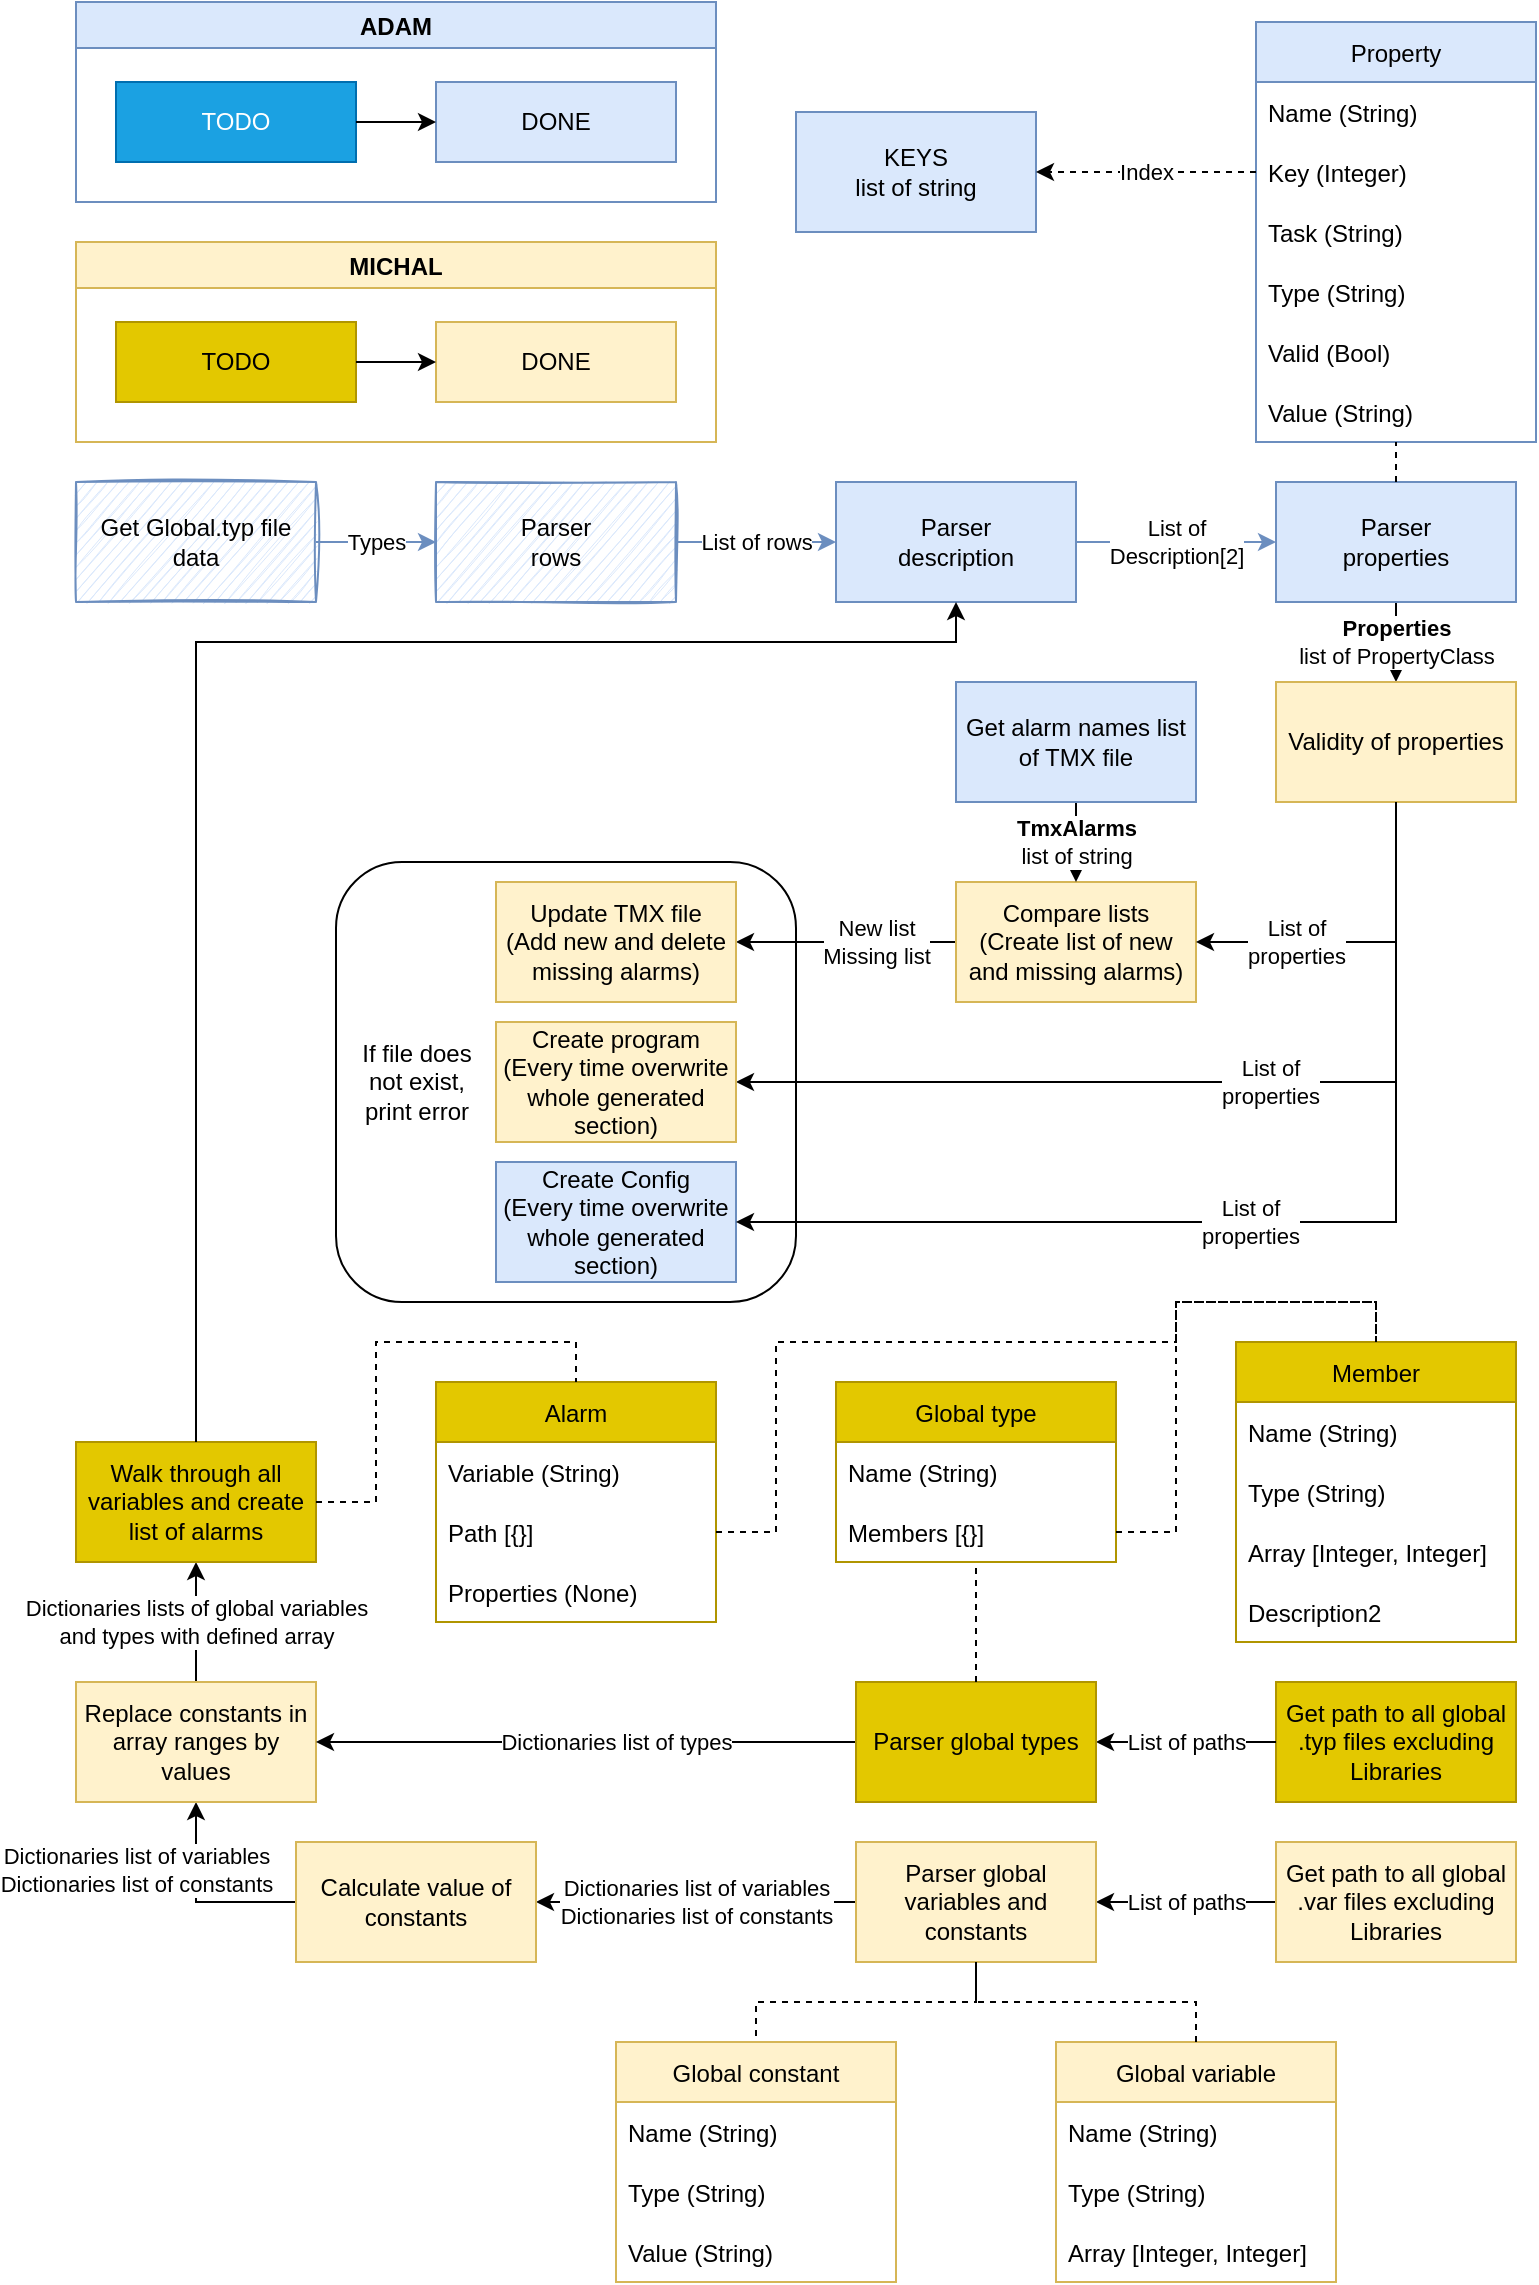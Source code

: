 <mxfile version="15.8.2" type="device"><diagram id="9NWAL7APkjzhfhenOMsG" name="Properties decoder"><mxGraphModel dx="1422" dy="762" grid="1" gridSize="10" guides="1" tooltips="1" connect="1" arrows="1" fold="1" page="1" pageScale="1" pageWidth="827" pageHeight="1169" math="0" shadow="0"><root><mxCell id="0"/><mxCell id="1" parent="0"/><mxCell id="HzwpLAhCbGpcK4hViFHr-84" value="" style="rounded=1;whiteSpace=wrap;html=1;labelBackgroundColor=none;" parent="1" vertex="1"><mxGeometry x="170" y="440" width="230" height="220" as="geometry"/></mxCell><mxCell id="HzwpLAhCbGpcK4hViFHr-85" value="Property" style="swimlane;fontStyle=0;childLayout=stackLayout;horizontal=1;startSize=30;horizontalStack=0;resizeParent=1;resizeParentMax=0;resizeLast=0;collapsible=1;marginBottom=0;fillColor=#dae8fc;strokeColor=#6c8ebf;" parent="1" vertex="1"><mxGeometry x="630" y="20" width="140" height="210" as="geometry"/></mxCell><mxCell id="HzwpLAhCbGpcK4hViFHr-115" value="Name (String)" style="text;strokeColor=none;fillColor=none;align=left;verticalAlign=middle;spacingLeft=4;spacingRight=4;overflow=hidden;points=[[0,0.5],[1,0.5]];portConstraint=eastwest;rotatable=0;" parent="HzwpLAhCbGpcK4hViFHr-85" vertex="1"><mxGeometry y="30" width="140" height="30" as="geometry"/></mxCell><mxCell id="HzwpLAhCbGpcK4hViFHr-86" value="Key (Integer)" style="text;strokeColor=none;fillColor=none;align=left;verticalAlign=middle;spacingLeft=4;spacingRight=4;overflow=hidden;points=[[0,0.5],[1,0.5]];portConstraint=eastwest;rotatable=0;" parent="HzwpLAhCbGpcK4hViFHr-85" vertex="1"><mxGeometry y="60" width="140" height="30" as="geometry"/></mxCell><mxCell id="HzwpLAhCbGpcK4hViFHr-89" value="Task (String)" style="text;strokeColor=none;fillColor=none;align=left;verticalAlign=middle;spacingLeft=4;spacingRight=4;overflow=hidden;points=[[0,0.5],[1,0.5]];portConstraint=eastwest;rotatable=0;" parent="HzwpLAhCbGpcK4hViFHr-85" vertex="1"><mxGeometry y="90" width="140" height="30" as="geometry"/></mxCell><mxCell id="HzwpLAhCbGpcK4hViFHr-116" value="Type (String)" style="text;strokeColor=none;fillColor=none;align=left;verticalAlign=middle;spacingLeft=4;spacingRight=4;overflow=hidden;points=[[0,0.5],[1,0.5]];portConstraint=eastwest;rotatable=0;" parent="HzwpLAhCbGpcK4hViFHr-85" vertex="1"><mxGeometry y="120" width="140" height="30" as="geometry"/></mxCell><mxCell id="HzwpLAhCbGpcK4hViFHr-87" value="Valid (Bool)" style="text;strokeColor=none;fillColor=none;align=left;verticalAlign=middle;spacingLeft=4;spacingRight=4;overflow=hidden;points=[[0,0.5],[1,0.5]];portConstraint=eastwest;rotatable=0;" parent="HzwpLAhCbGpcK4hViFHr-85" vertex="1"><mxGeometry y="150" width="140" height="30" as="geometry"/></mxCell><mxCell id="HzwpLAhCbGpcK4hViFHr-88" value="Value (String)" style="text;strokeColor=none;fillColor=none;align=left;verticalAlign=middle;spacingLeft=4;spacingRight=4;overflow=hidden;points=[[0,0.5],[1,0.5]];portConstraint=eastwest;rotatable=0;" parent="HzwpLAhCbGpcK4hViFHr-85" vertex="1"><mxGeometry y="180" width="140" height="30" as="geometry"/></mxCell><mxCell id="HzwpLAhCbGpcK4hViFHr-90" value="List of &lt;br&gt;Description[2]" style="edgeStyle=orthogonalEdgeStyle;rounded=0;orthogonalLoop=1;jettySize=auto;html=1;entryX=0;entryY=0.5;entryDx=0;entryDy=0;fillColor=#dae8fc;strokeColor=#6c8ebf;" parent="1" source="HzwpLAhCbGpcK4hViFHr-91" target="HzwpLAhCbGpcK4hViFHr-95" edge="1"><mxGeometry relative="1" as="geometry"><mxPoint x="594.0" y="295" as="targetPoint"/></mxGeometry></mxCell><mxCell id="HzwpLAhCbGpcK4hViFHr-91" value="Parser&lt;br&gt;description" style="rounded=0;whiteSpace=wrap;html=1;fillColor=#dae8fc;strokeColor=#6c8ebf;" parent="1" vertex="1"><mxGeometry x="420" y="250" width="120" height="60" as="geometry"/></mxCell><mxCell id="HzwpLAhCbGpcK4hViFHr-92" value="List of rows" style="edgeStyle=orthogonalEdgeStyle;rounded=0;orthogonalLoop=1;jettySize=auto;html=1;exitX=1;exitY=0.5;exitDx=0;exitDy=0;fillColor=#dae8fc;strokeColor=#6c8ebf;" parent="1" source="HzwpLAhCbGpcK4hViFHr-93" target="HzwpLAhCbGpcK4hViFHr-91" edge="1"><mxGeometry relative="1" as="geometry"><mxPoint x="450" y="280" as="sourcePoint"/></mxGeometry></mxCell><mxCell id="HzwpLAhCbGpcK4hViFHr-93" value="Parser&lt;br&gt;rows" style="rounded=0;whiteSpace=wrap;html=1;fillColor=#dae8fc;strokeColor=#6c8ebf;gradientDirection=west;glass=0;shadow=0;sketch=1;" parent="1" vertex="1"><mxGeometry x="220" y="250" width="120" height="60" as="geometry"/></mxCell><mxCell id="HzwpLAhCbGpcK4hViFHr-94" value="&lt;b&gt;Properties&lt;/b&gt;&lt;br&gt;list of PropertyClass" style="edgeStyle=orthogonalEdgeStyle;rounded=0;orthogonalLoop=1;jettySize=auto;html=1;exitX=0.5;exitY=1;exitDx=0;exitDy=0;" parent="1" source="HzwpLAhCbGpcK4hViFHr-95" target="HzwpLAhCbGpcK4hViFHr-98" edge="1"><mxGeometry relative="1" as="geometry"/></mxCell><mxCell id="HzwpLAhCbGpcK4hViFHr-95" value="Parser&lt;br&gt;properties" style="rounded=0;whiteSpace=wrap;html=1;fillColor=#dae8fc;strokeColor=#6c8ebf;" parent="1" vertex="1"><mxGeometry x="640" y="250" width="120" height="60" as="geometry"/></mxCell><mxCell id="HzwpLAhCbGpcK4hViFHr-96" value="" style="endArrow=none;dashed=1;html=1;rounded=0;exitX=0.5;exitY=0;exitDx=0;exitDy=0;" parent="1" source="HzwpLAhCbGpcK4hViFHr-95" target="HzwpLAhCbGpcK4hViFHr-85" edge="1"><mxGeometry width="50" height="50" relative="1" as="geometry"><mxPoint x="640" y="340" as="sourcePoint"/><mxPoint x="530" y="240" as="targetPoint"/></mxGeometry></mxCell><mxCell id="HzwpLAhCbGpcK4hViFHr-97" value="List of&lt;br&gt;properties" style="edgeStyle=orthogonalEdgeStyle;rounded=0;orthogonalLoop=1;jettySize=auto;html=1;entryX=1;entryY=0.5;entryDx=0;entryDy=0;" parent="1" source="HzwpLAhCbGpcK4hViFHr-98" target="HzwpLAhCbGpcK4hViFHr-101" edge="1"><mxGeometry x="-0.137" relative="1" as="geometry"><mxPoint x="700" y="540" as="targetPoint"/><Array as="points"><mxPoint x="700" y="550"/></Array><mxPoint as="offset"/></mxGeometry></mxCell><mxCell id="HzwpLAhCbGpcK4hViFHr-98" value="Validity&amp;nbsp;of properties" style="rounded=0;whiteSpace=wrap;html=1;fillColor=#fff2cc;strokeColor=#d6b656;" parent="1" vertex="1"><mxGeometry x="640" y="350" width="120" height="60" as="geometry"/></mxCell><mxCell id="HzwpLAhCbGpcK4hViFHr-99" value="KEYS&lt;br&gt;list of string" style="rounded=0;whiteSpace=wrap;html=1;fillColor=#dae8fc;strokeColor=#6c8ebf;" parent="1" vertex="1"><mxGeometry x="400" y="65" width="120" height="60" as="geometry"/></mxCell><mxCell id="HzwpLAhCbGpcK4hViFHr-100" value="Index" style="edgeStyle=orthogonalEdgeStyle;rounded=0;orthogonalLoop=1;jettySize=auto;html=1;exitX=0;exitY=0.5;exitDx=0;exitDy=0;entryX=1;entryY=0.5;entryDx=0;entryDy=0;dashed=1;" parent="1" source="HzwpLAhCbGpcK4hViFHr-86" target="HzwpLAhCbGpcK4hViFHr-99" edge="1"><mxGeometry relative="1" as="geometry"/></mxCell><mxCell id="HzwpLAhCbGpcK4hViFHr-101" value="Create program&lt;br&gt;(Every time overwrite whole generated section)" style="whiteSpace=wrap;html=1;rounded=0;fillColor=#fff2cc;strokeColor=#d6b656;" parent="1" vertex="1"><mxGeometry x="250" y="520" width="120" height="60" as="geometry"/></mxCell><mxCell id="HzwpLAhCbGpcK4hViFHr-102" value="Create Config&lt;br&gt;(Every time overwrite whole generated section)" style="whiteSpace=wrap;html=1;rounded=0;fillColor=#dae8fc;strokeColor=#6c8ebf;" parent="1" vertex="1"><mxGeometry x="250" y="590" width="120" height="60" as="geometry"/></mxCell><mxCell id="HzwpLAhCbGpcK4hViFHr-103" value="Types" style="edgeStyle=orthogonalEdgeStyle;rounded=0;orthogonalLoop=1;jettySize=auto;html=1;entryX=0;entryY=0.5;entryDx=0;entryDy=0;fillColor=#dae8fc;strokeColor=#6c8ebf;" parent="1" source="HzwpLAhCbGpcK4hViFHr-104" target="HzwpLAhCbGpcK4hViFHr-93" edge="1"><mxGeometry relative="1" as="geometry"/></mxCell><mxCell id="HzwpLAhCbGpcK4hViFHr-104" value="Get Global.typ file data" style="rounded=0;whiteSpace=wrap;html=1;fillColor=#dae8fc;strokeColor=#6c8ebf;gradientDirection=west;glass=0;shadow=0;sketch=1;" parent="1" vertex="1"><mxGeometry x="40" y="250" width="120" height="60" as="geometry"/></mxCell><mxCell id="HzwpLAhCbGpcK4hViFHr-105" value="List of&lt;br&gt;properties" style="edgeStyle=orthogonalEdgeStyle;rounded=0;orthogonalLoop=1;jettySize=auto;html=1;entryX=1;entryY=0.5;entryDx=0;entryDy=0;exitX=0.5;exitY=1;exitDx=0;exitDy=0;" parent="1" source="HzwpLAhCbGpcK4hViFHr-98" target="HzwpLAhCbGpcK4hViFHr-102" edge="1"><mxGeometry x="0.049" relative="1" as="geometry"><mxPoint x="710" y="490" as="sourcePoint"/><mxPoint x="570" y="560" as="targetPoint"/><Array as="points"><mxPoint x="700" y="620"/></Array><mxPoint as="offset"/></mxGeometry></mxCell><mxCell id="HzwpLAhCbGpcK4hViFHr-108" value="New list&lt;br&gt;Missing list" style="edgeStyle=orthogonalEdgeStyle;rounded=0;orthogonalLoop=1;jettySize=auto;html=1;" parent="1" source="HzwpLAhCbGpcK4hViFHr-109" target="HzwpLAhCbGpcK4hViFHr-114" edge="1"><mxGeometry x="-0.273" relative="1" as="geometry"><mxPoint as="offset"/><Array as="points"><mxPoint x="410" y="480"/><mxPoint x="410" y="480"/></Array></mxGeometry></mxCell><mxCell id="HzwpLAhCbGpcK4hViFHr-109" value="Compare lists&lt;br&gt;(Create list of new and missing alarms)" style="rounded=0;whiteSpace=wrap;html=1;fillColor=#fff2cc;strokeColor=#d6b656;" parent="1" vertex="1"><mxGeometry x="480" y="450" width="120" height="60" as="geometry"/></mxCell><mxCell id="HzwpLAhCbGpcK4hViFHr-110" value="&lt;b&gt;TmxAlarms&lt;br&gt;&lt;/b&gt;list of string" style="edgeStyle=orthogonalEdgeStyle;rounded=0;orthogonalLoop=1;jettySize=auto;html=1;" parent="1" source="HzwpLAhCbGpcK4hViFHr-111" target="HzwpLAhCbGpcK4hViFHr-109" edge="1"><mxGeometry relative="1" as="geometry"/></mxCell><mxCell id="HzwpLAhCbGpcK4hViFHr-111" value="Get alarm names list of TMX file" style="rounded=0;whiteSpace=wrap;html=1;fillColor=#dae8fc;strokeColor=#6c8ebf;" parent="1" vertex="1"><mxGeometry x="480" y="350" width="120" height="60" as="geometry"/></mxCell><mxCell id="HzwpLAhCbGpcK4hViFHr-112" value="List of&lt;br&gt;properties" style="edgeStyle=orthogonalEdgeStyle;rounded=0;orthogonalLoop=1;jettySize=auto;html=1;entryX=1;entryY=0.5;entryDx=0;entryDy=0;exitX=0.5;exitY=1;exitDx=0;exitDy=0;" parent="1" source="HzwpLAhCbGpcK4hViFHr-98" target="HzwpLAhCbGpcK4hViFHr-109" edge="1"><mxGeometry x="0.412" relative="1" as="geometry"><mxPoint x="710" y="440" as="sourcePoint"/><mxPoint x="550" y="610" as="targetPoint"/><Array as="points"><mxPoint x="700" y="480"/></Array><mxPoint as="offset"/></mxGeometry></mxCell><mxCell id="HzwpLAhCbGpcK4hViFHr-113" value="If file does&lt;br&gt;not exist,&lt;br&gt;print error" style="text;html=1;align=center;verticalAlign=middle;resizable=0;points=[];autosize=1;strokeColor=none;fillColor=none;" parent="1" vertex="1"><mxGeometry x="175" y="525" width="70" height="50" as="geometry"/></mxCell><mxCell id="HzwpLAhCbGpcK4hViFHr-114" value="Update TMX file&lt;br&gt;(Add new and delete missing alarms)" style="rounded=0;whiteSpace=wrap;html=1;fillColor=#fff2cc;strokeColor=#d6b656;" parent="1" vertex="1"><mxGeometry x="250" y="450" width="120" height="60" as="geometry"/></mxCell><mxCell id="QvO_6JArTD7BzE3vEbCa-9" value="ADAM" style="swimlane;fillColor=#dae8fc;strokeColor=#6c8ebf;" parent="1" vertex="1"><mxGeometry x="40" y="10" width="320" height="100" as="geometry"/></mxCell><mxCell id="HzwpLAhCbGpcK4hViFHr-106" value="TODO" style="rounded=0;whiteSpace=wrap;html=1;fillColor=#1ba1e2;strokeColor=#006EAF;fontColor=#ffffff;" parent="QvO_6JArTD7BzE3vEbCa-9" vertex="1"><mxGeometry x="20" y="40" width="120" height="40" as="geometry"/></mxCell><mxCell id="QvO_6JArTD7BzE3vEbCa-3" value="DONE" style="rounded=0;whiteSpace=wrap;html=1;fillColor=#dae8fc;strokeColor=#6c8ebf;" parent="QvO_6JArTD7BzE3vEbCa-9" vertex="1"><mxGeometry x="180" y="40" width="120" height="40" as="geometry"/></mxCell><mxCell id="QvO_6JArTD7BzE3vEbCa-2" value="" style="edgeStyle=orthogonalEdgeStyle;rounded=0;orthogonalLoop=1;jettySize=auto;html=1;entryX=0;entryY=0.5;entryDx=0;entryDy=0;" parent="QvO_6JArTD7BzE3vEbCa-9" source="HzwpLAhCbGpcK4hViFHr-106" target="QvO_6JArTD7BzE3vEbCa-3" edge="1"><mxGeometry relative="1" as="geometry"><mxPoint x="-210" y="10" as="targetPoint"/></mxGeometry></mxCell><mxCell id="QvO_6JArTD7BzE3vEbCa-10" value="MICHAL" style="swimlane;fillColor=#fff2cc;strokeColor=#d6b656;" parent="1" vertex="1"><mxGeometry x="40" y="130" width="320" height="100" as="geometry"><mxRectangle x="50" y="280" width="80" height="23" as="alternateBounds"/></mxGeometry></mxCell><mxCell id="QvO_6JArTD7BzE3vEbCa-11" value="TODO" style="rounded=0;whiteSpace=wrap;html=1;fillColor=#e3c800;strokeColor=#B09500;fontColor=#000000;" parent="QvO_6JArTD7BzE3vEbCa-10" vertex="1"><mxGeometry x="20" y="40" width="120" height="40" as="geometry"/></mxCell><mxCell id="QvO_6JArTD7BzE3vEbCa-12" value="DONE" style="rounded=0;whiteSpace=wrap;html=1;fillColor=#fff2cc;strokeColor=#d6b656;" parent="QvO_6JArTD7BzE3vEbCa-10" vertex="1"><mxGeometry x="180" y="40" width="120" height="40" as="geometry"/></mxCell><mxCell id="QvO_6JArTD7BzE3vEbCa-13" value="" style="edgeStyle=orthogonalEdgeStyle;rounded=0;orthogonalLoop=1;jettySize=auto;html=1;entryX=0;entryY=0.5;entryDx=0;entryDy=0;" parent="QvO_6JArTD7BzE3vEbCa-10" source="QvO_6JArTD7BzE3vEbCa-11" target="QvO_6JArTD7BzE3vEbCa-12" edge="1"><mxGeometry relative="1" as="geometry"><mxPoint x="-210" y="10" as="targetPoint"/></mxGeometry></mxCell><mxCell id="1fbnJ7_X0OleI06kqf7i-3" value="List of paths" style="edgeStyle=orthogonalEdgeStyle;rounded=0;orthogonalLoop=1;jettySize=auto;html=1;" edge="1" parent="1" source="1fbnJ7_X0OleI06kqf7i-1" target="1fbnJ7_X0OleI06kqf7i-2"><mxGeometry relative="1" as="geometry"/></mxCell><mxCell id="1fbnJ7_X0OleI06kqf7i-1" value="Get path to all global .var files excluding Libraries" style="rounded=0;whiteSpace=wrap;html=1;fillColor=#fff2cc;strokeColor=#d6b656;" vertex="1" parent="1"><mxGeometry x="640" y="930" width="120" height="60" as="geometry"/></mxCell><mxCell id="1fbnJ7_X0OleI06kqf7i-18" value="Dictionaries list of variables&lt;br&gt;Dictionaries list of constants" style="edgeStyle=orthogonalEdgeStyle;rounded=0;orthogonalLoop=1;jettySize=auto;html=1;" edge="1" parent="1" source="1fbnJ7_X0OleI06kqf7i-2" target="1fbnJ7_X0OleI06kqf7i-17"><mxGeometry relative="1" as="geometry"/></mxCell><mxCell id="1fbnJ7_X0OleI06kqf7i-2" value="Parser global variables and constants" style="whiteSpace=wrap;html=1;rounded=0;strokeColor=#d6b656;fillColor=#fff2cc;" vertex="1" parent="1"><mxGeometry x="430" y="930" width="120" height="60" as="geometry"/></mxCell><mxCell id="1fbnJ7_X0OleI06kqf7i-4" value="Global variable" style="swimlane;fontStyle=0;childLayout=stackLayout;horizontal=1;startSize=30;horizontalStack=0;resizeParent=1;resizeParentMax=0;resizeLast=0;collapsible=1;marginBottom=0;fillColor=#fff2cc;strokeColor=#d6b656;" vertex="1" parent="1"><mxGeometry x="530" y="1030" width="140" height="120" as="geometry"/></mxCell><mxCell id="1fbnJ7_X0OleI06kqf7i-5" value="Name (String)" style="text;strokeColor=none;fillColor=none;align=left;verticalAlign=middle;spacingLeft=4;spacingRight=4;overflow=hidden;points=[[0,0.5],[1,0.5]];portConstraint=eastwest;rotatable=0;" vertex="1" parent="1fbnJ7_X0OleI06kqf7i-4"><mxGeometry y="30" width="140" height="30" as="geometry"/></mxCell><mxCell id="1fbnJ7_X0OleI06kqf7i-8" value="Type (String)" style="text;strokeColor=none;fillColor=none;align=left;verticalAlign=middle;spacingLeft=4;spacingRight=4;overflow=hidden;points=[[0,0.5],[1,0.5]];portConstraint=eastwest;rotatable=0;" vertex="1" parent="1fbnJ7_X0OleI06kqf7i-4"><mxGeometry y="60" width="140" height="30" as="geometry"/></mxCell><mxCell id="1fbnJ7_X0OleI06kqf7i-9" value="Array [Integer, Integer]" style="text;strokeColor=none;fillColor=none;align=left;verticalAlign=middle;spacingLeft=4;spacingRight=4;overflow=hidden;points=[[0,0.5],[1,0.5]];portConstraint=eastwest;rotatable=0;" vertex="1" parent="1fbnJ7_X0OleI06kqf7i-4"><mxGeometry y="90" width="140" height="30" as="geometry"/></mxCell><mxCell id="1fbnJ7_X0OleI06kqf7i-11" value="" style="endArrow=none;dashed=1;html=1;rounded=0;entryX=0.5;entryY=1;entryDx=0;entryDy=0;exitX=0.5;exitY=0;exitDx=0;exitDy=0;" edge="1" parent="1" source="1fbnJ7_X0OleI06kqf7i-4" target="1fbnJ7_X0OleI06kqf7i-2"><mxGeometry width="50" height="50" relative="1" as="geometry"><mxPoint x="390" y="1085" as="sourcePoint"/><mxPoint x="440" y="1035" as="targetPoint"/><Array as="points"><mxPoint x="600" y="1010"/><mxPoint x="490" y="1010"/></Array></mxGeometry></mxCell><mxCell id="1fbnJ7_X0OleI06kqf7i-12" value="Global constant" style="swimlane;fontStyle=0;childLayout=stackLayout;horizontal=1;startSize=30;horizontalStack=0;resizeParent=1;resizeParentMax=0;resizeLast=0;collapsible=1;marginBottom=0;fillColor=#fff2cc;strokeColor=#d6b656;" vertex="1" parent="1"><mxGeometry x="310" y="1030" width="140" height="120" as="geometry"/></mxCell><mxCell id="1fbnJ7_X0OleI06kqf7i-13" value="Name (String)" style="text;strokeColor=none;fillColor=none;align=left;verticalAlign=middle;spacingLeft=4;spacingRight=4;overflow=hidden;points=[[0,0.5],[1,0.5]];portConstraint=eastwest;rotatable=0;" vertex="1" parent="1fbnJ7_X0OleI06kqf7i-12"><mxGeometry y="30" width="140" height="30" as="geometry"/></mxCell><mxCell id="1fbnJ7_X0OleI06kqf7i-14" value="Type (String)" style="text;strokeColor=none;fillColor=none;align=left;verticalAlign=middle;spacingLeft=4;spacingRight=4;overflow=hidden;points=[[0,0.5],[1,0.5]];portConstraint=eastwest;rotatable=0;" vertex="1" parent="1fbnJ7_X0OleI06kqf7i-12"><mxGeometry y="60" width="140" height="30" as="geometry"/></mxCell><mxCell id="1fbnJ7_X0OleI06kqf7i-15" value="Value (String)" style="text;strokeColor=none;fillColor=none;align=left;verticalAlign=middle;spacingLeft=4;spacingRight=4;overflow=hidden;points=[[0,0.5],[1,0.5]];portConstraint=eastwest;rotatable=0;" vertex="1" parent="1fbnJ7_X0OleI06kqf7i-12"><mxGeometry y="90" width="140" height="30" as="geometry"/></mxCell><mxCell id="1fbnJ7_X0OleI06kqf7i-16" value="" style="endArrow=none;dashed=1;html=1;rounded=0;exitX=0.5;exitY=1;exitDx=0;exitDy=0;entryX=0.5;entryY=0;entryDx=0;entryDy=0;" edge="1" parent="1" source="1fbnJ7_X0OleI06kqf7i-2" target="1fbnJ7_X0OleI06kqf7i-12"><mxGeometry width="50" height="50" relative="1" as="geometry"><mxPoint x="490" y="948" as="sourcePoint"/><mxPoint x="630" y="895" as="targetPoint"/><Array as="points"><mxPoint x="490" y="1010"/><mxPoint x="380" y="1010"/></Array></mxGeometry></mxCell><mxCell id="1fbnJ7_X0OleI06kqf7i-20" value="Dictionaries list of variables&lt;br&gt;Dictionaries list of constants" style="edgeStyle=orthogonalEdgeStyle;rounded=0;orthogonalLoop=1;jettySize=auto;html=1;exitX=0;exitY=0.5;exitDx=0;exitDy=0;" edge="1" parent="1" source="1fbnJ7_X0OleI06kqf7i-17" target="1fbnJ7_X0OleI06kqf7i-19"><mxGeometry x="0.333" y="30" relative="1" as="geometry"><mxPoint as="offset"/></mxGeometry></mxCell><mxCell id="1fbnJ7_X0OleI06kqf7i-17" value="Calculate value of constants" style="whiteSpace=wrap;html=1;rounded=0;strokeColor=#d6b656;fillColor=#fff2cc;" vertex="1" parent="1"><mxGeometry x="150" y="930" width="120" height="60" as="geometry"/></mxCell><mxCell id="1fbnJ7_X0OleI06kqf7i-23" value="Dictionaries lists of global variables&lt;br&gt;and types with defined array" style="edgeStyle=orthogonalEdgeStyle;rounded=0;orthogonalLoop=1;jettySize=auto;html=1;" edge="1" parent="1" source="1fbnJ7_X0OleI06kqf7i-19" target="1fbnJ7_X0OleI06kqf7i-22"><mxGeometry relative="1" as="geometry"/></mxCell><mxCell id="1fbnJ7_X0OleI06kqf7i-19" value="Replace constants in array ranges by values" style="whiteSpace=wrap;html=1;rounded=0;strokeColor=#d6b656;fillColor=#fff2cc;" vertex="1" parent="1"><mxGeometry x="40" y="850" width="120" height="60" as="geometry"/></mxCell><mxCell id="1fbnJ7_X0OleI06kqf7i-22" value="Walk through all variables and create list of alarms" style="whiteSpace=wrap;html=1;rounded=0;strokeColor=#B09500;fillColor=#e3c800;fontColor=#000000;" vertex="1" parent="1"><mxGeometry x="40" y="730" width="120" height="60" as="geometry"/></mxCell><mxCell id="1fbnJ7_X0OleI06kqf7i-26" value="" style="edgeStyle=orthogonalEdgeStyle;rounded=0;orthogonalLoop=1;jettySize=auto;html=1;entryX=1;entryY=0.5;entryDx=0;entryDy=0;exitX=0;exitY=0.5;exitDx=0;exitDy=0;" edge="1" parent="1" source="1fbnJ7_X0OleI06kqf7i-29" target="1fbnJ7_X0OleI06kqf7i-19"><mxGeometry relative="1" as="geometry"><mxPoint x="300" y="890" as="sourcePoint"/><mxPoint x="260" y="920" as="targetPoint"/><Array as="points"/></mxGeometry></mxCell><mxCell id="1fbnJ7_X0OleI06kqf7i-27" value="Dictionaries list of types" style="edgeLabel;html=1;align=center;verticalAlign=middle;resizable=0;points=[];" vertex="1" connectable="0" parent="1fbnJ7_X0OleI06kqf7i-26"><mxGeometry x="-0.463" y="1" relative="1" as="geometry"><mxPoint x="-48" y="-1" as="offset"/></mxGeometry></mxCell><mxCell id="1fbnJ7_X0OleI06kqf7i-24" value="Get path to all global .typ files excluding Libraries" style="whiteSpace=wrap;html=1;rounded=0;strokeColor=#B09500;fillColor=#e3c800;fontColor=#000000;" vertex="1" parent="1"><mxGeometry x="640" y="850" width="120" height="60" as="geometry"/></mxCell><mxCell id="1fbnJ7_X0OleI06kqf7i-28" value="List of paths" style="edgeStyle=orthogonalEdgeStyle;rounded=0;orthogonalLoop=1;jettySize=auto;html=1;exitX=0;exitY=0.5;exitDx=0;exitDy=0;" edge="1" parent="1" target="1fbnJ7_X0OleI06kqf7i-29" source="1fbnJ7_X0OleI06kqf7i-24"><mxGeometry relative="1" as="geometry"><mxPoint x="640" y="890" as="sourcePoint"/></mxGeometry></mxCell><mxCell id="1fbnJ7_X0OleI06kqf7i-29" value="Parser global types" style="whiteSpace=wrap;html=1;rounded=0;strokeColor=#B09500;fillColor=#e3c800;fontColor=#000000;" vertex="1" parent="1"><mxGeometry x="430" y="850" width="120" height="60" as="geometry"/></mxCell><mxCell id="1fbnJ7_X0OleI06kqf7i-30" value="Global type" style="swimlane;fontStyle=0;childLayout=stackLayout;horizontal=1;startSize=30;horizontalStack=0;resizeParent=1;resizeParentMax=0;resizeLast=0;collapsible=1;marginBottom=0;fillColor=#e3c800;strokeColor=#B09500;fontColor=#000000;" vertex="1" parent="1"><mxGeometry x="420" y="700" width="140" height="90" as="geometry"/></mxCell><mxCell id="1fbnJ7_X0OleI06kqf7i-31" value="Name (String)" style="text;align=left;verticalAlign=middle;spacingLeft=4;spacingRight=4;overflow=hidden;points=[[0,0.5],[1,0.5]];portConstraint=eastwest;rotatable=0;" vertex="1" parent="1fbnJ7_X0OleI06kqf7i-30"><mxGeometry y="30" width="140" height="30" as="geometry"/></mxCell><mxCell id="1fbnJ7_X0OleI06kqf7i-33" value="Members [{}]" style="text;strokeColor=none;fillColor=none;align=left;verticalAlign=middle;spacingLeft=4;spacingRight=4;overflow=hidden;points=[[0,0.5],[1,0.5]];portConstraint=eastwest;rotatable=0;" vertex="1" parent="1fbnJ7_X0OleI06kqf7i-30"><mxGeometry y="60" width="140" height="30" as="geometry"/></mxCell><mxCell id="1fbnJ7_X0OleI06kqf7i-35" value="" style="endArrow=none;dashed=1;html=1;rounded=0;entryX=0.5;entryY=0;entryDx=0;entryDy=0;exitX=0.5;exitY=1.1;exitDx=0;exitDy=0;exitPerimeter=0;" edge="1" parent="1" source="1fbnJ7_X0OleI06kqf7i-33" target="1fbnJ7_X0OleI06kqf7i-29"><mxGeometry width="50" height="50" relative="1" as="geometry"><mxPoint x="480" y="810" as="sourcePoint"/><mxPoint x="440" y="870" as="targetPoint"/></mxGeometry></mxCell><mxCell id="1fbnJ7_X0OleI06kqf7i-36" value="" style="endArrow=none;dashed=1;html=1;rounded=0;exitX=1;exitY=0.5;exitDx=0;exitDy=0;entryX=0.5;entryY=0;entryDx=0;entryDy=0;" edge="1" parent="1" source="1fbnJ7_X0OleI06kqf7i-33" target="1fbnJ7_X0OleI06kqf7i-40"><mxGeometry width="50" height="50" relative="1" as="geometry"><mxPoint x="490" y="820" as="sourcePoint"/><mxPoint x="590" y="795" as="targetPoint"/><Array as="points"><mxPoint x="590" y="775"/><mxPoint x="590" y="660"/><mxPoint x="690" y="660"/></Array></mxGeometry></mxCell><mxCell id="1fbnJ7_X0OleI06kqf7i-40" value="Member" style="swimlane;fontStyle=0;childLayout=stackLayout;horizontal=1;startSize=30;horizontalStack=0;resizeParent=1;resizeParentMax=0;resizeLast=0;collapsible=1;marginBottom=0;fillColor=#e3c800;strokeColor=#B09500;fontColor=#000000;" vertex="1" parent="1"><mxGeometry x="620" y="680" width="140" height="150" as="geometry"/></mxCell><mxCell id="1fbnJ7_X0OleI06kqf7i-41" value="Name (String)" style="text;strokeColor=none;fillColor=none;align=left;verticalAlign=middle;spacingLeft=4;spacingRight=4;overflow=hidden;points=[[0,0.5],[1,0.5]];portConstraint=eastwest;rotatable=0;" vertex="1" parent="1fbnJ7_X0OleI06kqf7i-40"><mxGeometry y="30" width="140" height="30" as="geometry"/></mxCell><mxCell id="1fbnJ7_X0OleI06kqf7i-42" value="Type (String)" style="text;strokeColor=none;fillColor=none;align=left;verticalAlign=middle;spacingLeft=4;spacingRight=4;overflow=hidden;points=[[0,0.5],[1,0.5]];portConstraint=eastwest;rotatable=0;" vertex="1" parent="1fbnJ7_X0OleI06kqf7i-40"><mxGeometry y="60" width="140" height="30" as="geometry"/></mxCell><mxCell id="1fbnJ7_X0OleI06kqf7i-43" value="Array [Integer, Integer]" style="text;strokeColor=none;fillColor=none;align=left;verticalAlign=middle;spacingLeft=4;spacingRight=4;overflow=hidden;points=[[0,0.5],[1,0.5]];portConstraint=eastwest;rotatable=0;" vertex="1" parent="1fbnJ7_X0OleI06kqf7i-40"><mxGeometry y="90" width="140" height="30" as="geometry"/></mxCell><mxCell id="1fbnJ7_X0OleI06kqf7i-44" value="Description2" style="text;strokeColor=none;fillColor=none;align=left;verticalAlign=middle;spacingLeft=4;spacingRight=4;overflow=hidden;points=[[0,0.5],[1,0.5]];portConstraint=eastwest;rotatable=0;" vertex="1" parent="1fbnJ7_X0OleI06kqf7i-40"><mxGeometry y="120" width="140" height="30" as="geometry"/></mxCell><mxCell id="1fbnJ7_X0OleI06kqf7i-45" value="Alarm" style="swimlane;fontStyle=0;childLayout=stackLayout;horizontal=1;startSize=30;horizontalStack=0;resizeParent=1;resizeParentMax=0;resizeLast=0;collapsible=1;marginBottom=0;fillColor=#e3c800;strokeColor=#B09500;fontColor=#000000;" vertex="1" parent="1"><mxGeometry x="220" y="700" width="140" height="120" as="geometry"/></mxCell><mxCell id="1fbnJ7_X0OleI06kqf7i-46" value="Variable (String)" style="text;strokeColor=none;fillColor=none;align=left;verticalAlign=middle;spacingLeft=4;spacingRight=4;overflow=hidden;points=[[0,0.5],[1,0.5]];portConstraint=eastwest;rotatable=0;" vertex="1" parent="1fbnJ7_X0OleI06kqf7i-45"><mxGeometry y="30" width="140" height="30" as="geometry"/></mxCell><mxCell id="1fbnJ7_X0OleI06kqf7i-47" value="Path [{}]" style="text;strokeColor=none;fillColor=none;align=left;verticalAlign=middle;spacingLeft=4;spacingRight=4;overflow=hidden;points=[[0,0.5],[1,0.5]];portConstraint=eastwest;rotatable=0;" vertex="1" parent="1fbnJ7_X0OleI06kqf7i-45"><mxGeometry y="60" width="140" height="30" as="geometry"/></mxCell><mxCell id="1fbnJ7_X0OleI06kqf7i-49" value="Properties (None)" style="text;strokeColor=none;fillColor=none;align=left;verticalAlign=middle;spacingLeft=4;spacingRight=4;overflow=hidden;points=[[0,0.5],[1,0.5]];portConstraint=eastwest;rotatable=0;" vertex="1" parent="1fbnJ7_X0OleI06kqf7i-45"><mxGeometry y="90" width="140" height="30" as="geometry"/></mxCell><mxCell id="1fbnJ7_X0OleI06kqf7i-50" value="" style="endArrow=none;dashed=1;html=1;rounded=0;entryX=0.5;entryY=0;entryDx=0;entryDy=0;exitX=1;exitY=0.5;exitDx=0;exitDy=0;" edge="1" parent="1" source="1fbnJ7_X0OleI06kqf7i-47" target="1fbnJ7_X0OleI06kqf7i-40"><mxGeometry width="50" height="50" relative="1" as="geometry"><mxPoint x="500" y="813" as="sourcePoint"/><mxPoint x="500" y="860" as="targetPoint"/><Array as="points"><mxPoint x="390" y="775"/><mxPoint x="390" y="680"/><mxPoint x="590" y="680"/><mxPoint x="590" y="660"/><mxPoint x="690" y="660"/></Array></mxGeometry></mxCell><mxCell id="1fbnJ7_X0OleI06kqf7i-52" value="" style="endArrow=none;dashed=1;html=1;rounded=0;entryX=0.5;entryY=0;entryDx=0;entryDy=0;exitX=1;exitY=0.5;exitDx=0;exitDy=0;" edge="1" parent="1" source="1fbnJ7_X0OleI06kqf7i-22" target="1fbnJ7_X0OleI06kqf7i-45"><mxGeometry width="50" height="50" relative="1" as="geometry"><mxPoint x="500" y="813" as="sourcePoint"/><mxPoint x="500" y="860" as="targetPoint"/><Array as="points"><mxPoint x="190" y="760"/><mxPoint x="190" y="680"/><mxPoint x="290" y="680"/></Array></mxGeometry></mxCell><mxCell id="1fbnJ7_X0OleI06kqf7i-53" value="" style="endArrow=classic;html=1;rounded=0;exitX=0.5;exitY=0;exitDx=0;exitDy=0;entryX=0.5;entryY=1;entryDx=0;entryDy=0;" edge="1" parent="1" source="1fbnJ7_X0OleI06kqf7i-22" target="HzwpLAhCbGpcK4hViFHr-91"><mxGeometry width="50" height="50" relative="1" as="geometry"><mxPoint x="390" y="530" as="sourcePoint"/><mxPoint x="440" y="480" as="targetPoint"/><Array as="points"><mxPoint x="100" y="330"/><mxPoint x="480" y="330"/></Array></mxGeometry></mxCell></root></mxGraphModel></diagram></mxfile>